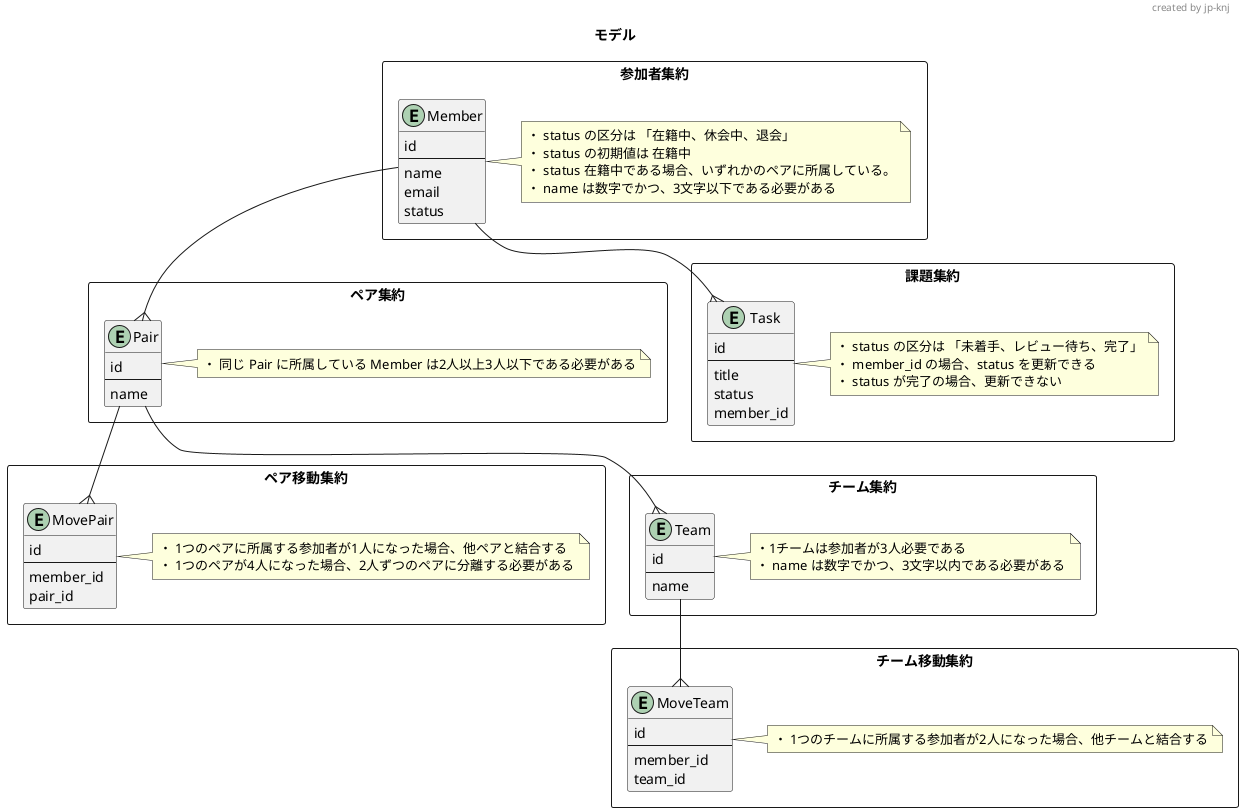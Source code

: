@startuml
'https://plantuml.com/object-diagram

title モデル
header created by jp-knj
rectangle 参加者集約 {
  entity Member {
    id
    ---
    name
    email
status
  }
  note right of Member
  ・ status の区分は 「在籍中、休会中、退会」
  ・ status の初期値は 在籍中
  ・ status 在籍中である場合、いずれかのペアに所属している。
  ・ name は数字でかつ、3文字以下である必要がある
  end note
}

rectangle ペア集約 {
  entity Pair {
    id
    ---
    name
  }
  note right of Pair
  ・ 同じ Pair に所属している Member は2人以上3人以下である必要がある
  end note
}

rectangle ペア移動集約 {
  entity MovePair {
      id
      ---
      member_id
      pair_id
    }
    note right of MovePair
    ・ 1つのペアに所属する参加者が1人になった場合、他ペアと結合する
    ・ 1つのペアが4人になった場合、2人ずつのペアに分離する必要がある
    end note
}

rectangle チーム集約 {
  entity Team {
    id
    ---
    name
  }
  note right of Team
  ・1チームは参加者が3人必要である
  ・ name は数字でかつ、3文字以内である必要がある
  end note


}

rectangle チーム移動集約 {
  entity MoveTeam {
      id
      ---
      member_id
      team_id
    }
    note right of MoveTeam
    ・ 1つのチームに所属する参加者が2人になった場合、他チームと結合する
    end note
}

rectangle 課題集約 {
  entity Task {
    id
    ---
    title
    status
    member_id
  }
  note right of Task
  ・ status の区分は 「未着手、レビュー待ち、完了」
  ・ member_id の場合、status を更新できる
  ・ status が完了の場合、更新できない
  end note
}

Member --{ Pair
Pair --{ Team
Pair --{ MovePair
Team --{ MoveTeam
Member --{ Task
@enduml